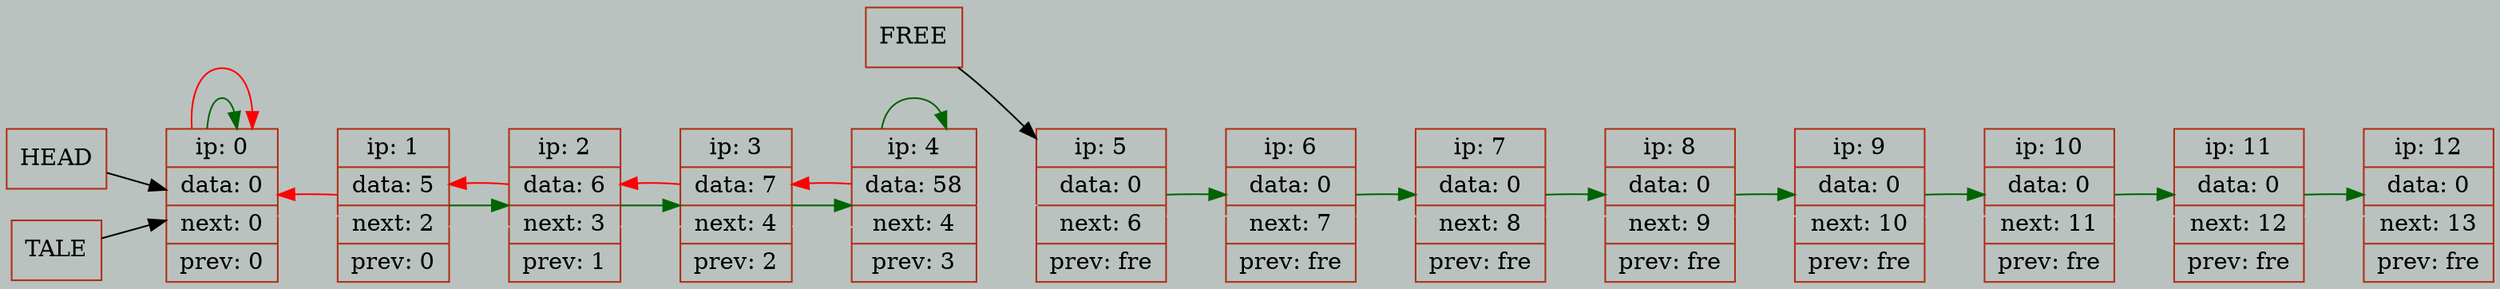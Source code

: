 digraph structs {
	rankdir=LR;
	graph [bgcolor="#bac2c0"]
	node[color="#b02f15",fontsize=14];
	edge[color="darkgreen",fontcolor="blue",fontsize=12];


	0 [shape=record,label=" ip: 0 | data: 0| next: 0| prev: 0" ];
	1 [shape=record,label=" ip: 1 | data: 5| next: 2| prev: 0" ];
	2 [shape=record,label=" ip: 2 | data: 6| next: 3| prev: 1" ];
	3 [shape=record,label=" ip: 3 | data: 7| next: 4| prev: 2" ];
	4 [shape=record,label=" ip: 4 | data: 58| next: 4| prev: 3" ];
	5 [shape=record,label=" ip: 5 | data: 0| next: 6| prev: fre" ];
	6 [shape=record,label=" ip: 6 | data: 0| next: 7| prev: fre" ];
	7 [shape=record,label=" ip: 7 | data: 0| next: 8| prev: fre" ];
	8 [shape=record,label=" ip: 8 | data: 0| next: 9| prev: fre" ];
	9 [shape=record,label=" ip: 9 | data: 0| next: 10| prev: fre" ];
	10 [shape=record,label=" ip: 10 | data: 0| next: 11| prev: fre" ];
	11 [shape=record,label=" ip: 11 | data: 0| next: 12| prev: fre" ];
	12 [shape=record,label=" ip: 12 | data: 0| next: 13| prev: fre" ];

	0->1->2->3->4->5->6->7->8->9->10->11->12[weight = 10000, color = "#bac2c0"];
	0->0[color = "darkgreen"];
	1->2[color = "darkgreen"];
	2->3[color = "darkgreen"];
	3->4[color = "darkgreen"];
	4->4[color = "darkgreen"];
	5->6[color = "darkgreen"];
	6->7[color = "darkgreen"];
	7->8[color = "darkgreen"];
	8->9[color = "darkgreen"];
	9->10[color = "darkgreen"];
	10->11[color = "darkgreen"];
	11->12[color = "darkgreen"];
	 0 -> 0[color = "red"];
	 1 -> 0[color = "red"];
	 2 -> 1[color = "red"];
	 3 -> 2[color = "red"];
	 4 -> 3[color = "red"];
	h [shape=record,label="HEAD" ];
	t [shape=record,label="TALE" ];
	f [shape=record,label="FREE" ];
	h->0[color = "black"];
	t->0[color = "black"];
	f->5[color = "black"];

}